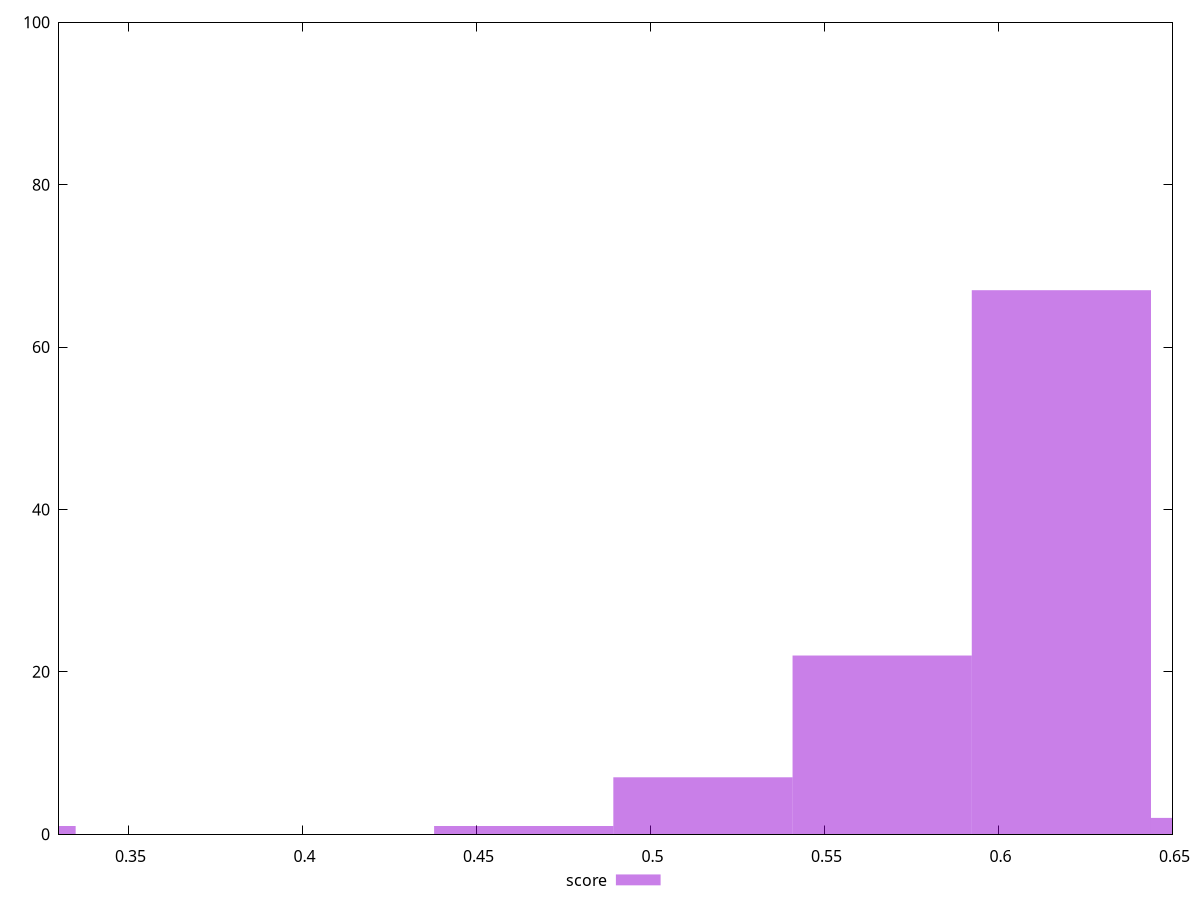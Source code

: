 reset

$score <<EOF
0.6180668059727127 67
0.56656123880832 22
0.6695723731371054 2
0.5150556716439272 7
0.30903340298635634 1
0.4635501044795345 1
EOF

set key outside below
set boxwidth 0.051505567164392724
set xrange [0.33:0.65]
set yrange [0:100]
set trange [0:100]
set style fill transparent solid 0.5 noborder
set terminal svg size 640, 490 enhanced background rgb 'white'
set output "reprap/mainthread-work-breakdown/samples/pages+cached+noexternal+nomedia/score/histogram.svg"

plot $score title "score" with boxes

reset
